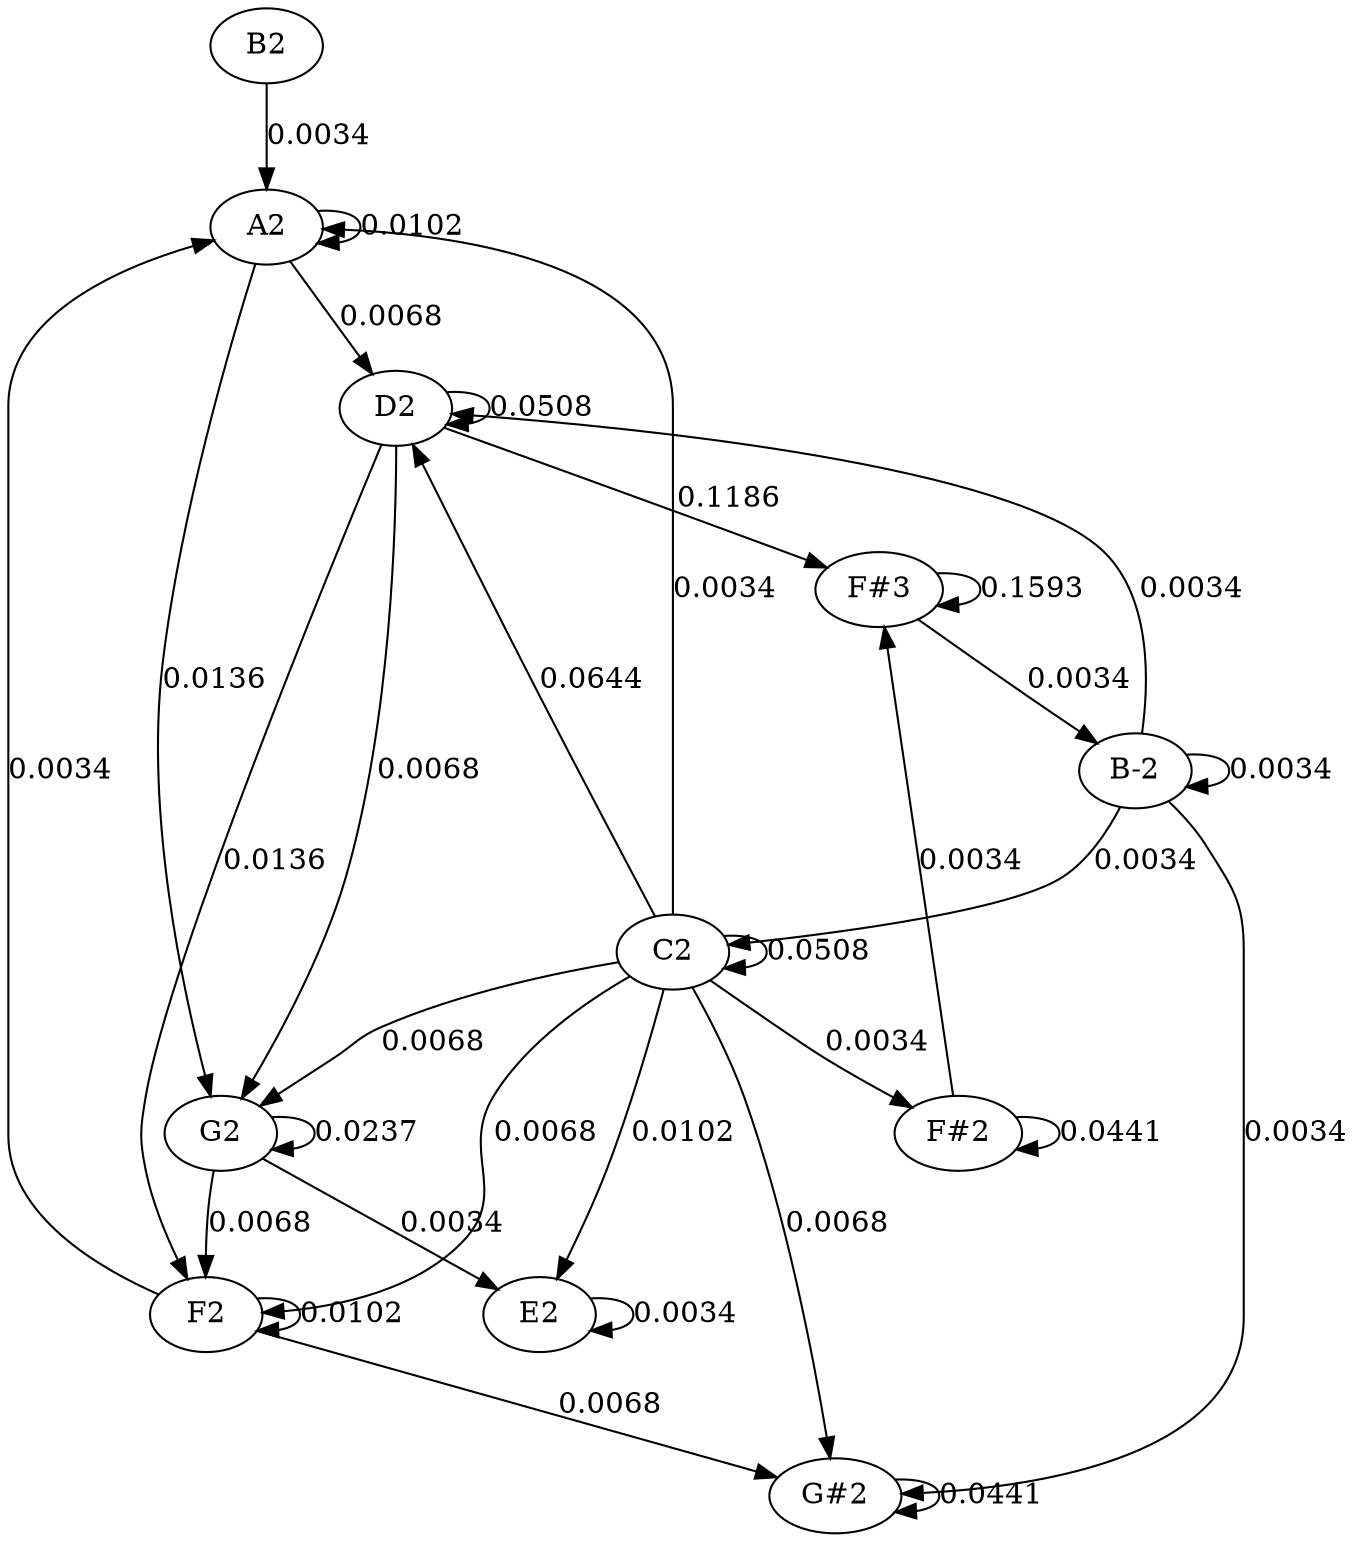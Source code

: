 strict graph {
	graph [bb="0,0,580.5,756"];
	node [label="\N"];
	edge [arrowtype=normal,
		dir=forward
	];
	A2	 [height="0.5",
		pos="113,648",
		width="0.75"];
	G2	 [height="0.5",
		pos="127,198",
		width="0.75"];
	A2 -- G2	 [label="0.0136",
		lp="86.25,423",
		pos="e,114.86,214.36 99.695,632.33 86.109,615.78 67,587.44 67,559 67,559 67,559 67,332 67,290.76 91.266,248.18 108.93,222.65"];
	D2	 [height="0.5",
		pos="192,558",
		width="0.75"];
	A2 -- D2	 [label="0.0068",
		lp="179.25,603",
		pos="e,178.8,573.71 126.4,632.07 138.85,618.21 157.55,597.38 171.8,581.5"];
	A2;
	A2 -- A2	 [label="0.0102",
		lp="177.25,648",
		pos="e,137.53,639.88 137.53,656.12 148.51,656.89 158,654.19 158,648 158,643.84 153.72,641.26 147.57,640.24"];
	"F#3"	 [height="0.5",
		pos="364,468",
		width="0.75"];
	D2 -- "F#3"	 [label="0.1186",
		lp="339.99,513",
		pos="e,348.59,482.97 216.81,550.87 238.04,545.08 269.05,535.29 294,522 310.67,513.13 327.59,500.43 340.63,489.69"];
	F2	 [height="0.5",
		pos="127,108",
		width="0.75"];
	D2 -- F2	 [label="0.0136",
		lp="119.25,333",
		pos="e,116.25,124.79 177.39,542.68 171.94,536.71 166.1,529.43 162,522 94.594,399.74 99.539,355.35 91,216 90.021,200.03 87.28,195.56 91\
,180 94.904,163.67 103.21,146.84 110.86,133.67"];
	D2 -- G2	 [label="0.0068",
		lp="178.25,378",
		pos="e,136.6,214.91 182.1,541.13 172.38,524 159,495.6 159,469 159,469 159,469 159,287 159,264.85 149.93,241.35 141.45,224.21"];
	D2 -- D2	 [label="0.0508",
		lp="256.25,558",
		pos="e,216.53,549.88 216.53,566.12 227.51,566.89 237,564.19 237,558 237,553.84 232.72,551.26 226.57,550.24"];
	E2	 [height="0.5",
		pos="272,108",
		width="0.75"];
	G2 -- E2	 [label="0.0034",
		lp="232.25,153",
		pos="e,252.67,120.73 146.25,185.31 171.28,170.13 215.17,143.49 243.91,126.05"];
	G2 -- F2	 [label="0.0068",
		lp="146.25,153",
		pos="e,127,126.05 127,179.61 127,167.24 127,150.37 127,136.22"];
	G2 -- G2	 [label="0.0237",
		lp="191.25,198",
		pos="e,151.53,189.88 151.53,206.12 162.51,206.89 172,204.19 172,198 172,193.84 167.72,191.26 161.57,190.24"];
	"G#2"	 [height="0.5",
		pos="388,18",
		width="0.75927"];
	F2 -- "G#2"	 [label="0.0068",
		lp="300.25,63",
		pos="e,364.24,27.01 150.62,99.035 197.19,83.335 300.95,48.351 354.54,30.283"];
	F2 -- F2	 [label="0.0102",
		lp="191.25,108",
		pos="e,151.53,99.879 151.53,116.12 162.51,116.89 172,114.19 172,108 172,103.84 167.72,101.26 161.57,100.24"];
	F2 -- A2	 [label="0.0034",
		lp="19.25,378",
		pos="e,88.481,639.99 101.6,114.49 64.543,124.17 0,148.05 0,197 0,559 0,559 0,559 0,599.51 45.765,624.1 79.046,636.62"];
	"B-2"	 [height="0.5",
		pos="332,378",
		width="0.75"];
	"F#3" -- "B-2"	 [label="0.0034",
		lp="370.25,423",
		pos="e,338.1,395.78 357.98,450.45 353.36,437.75 346.9,419.96 341.57,405.32"];
	"F#3" -- "F#3"	 [label="0.1593",
		lp="428.25,468",
		pos="e,388.53,459.88 388.53,476.12 399.51,476.89 409,474.19 409,468 409,463.84 404.72,461.26 398.57,460.24"];
	E2 -- E2	 [label="0.0034",
		lp="336.25,108",
		pos="e,296.53,99.879 296.53,116.12 307.51,116.89 317,114.19 317,108 317,103.84 312.72,101.26 306.57,100.24"];
	"B-2" -- "G#2"	 [label="0.0034",
		lp="561.25,198",
		pos="e,408.42,30.38 354.24,367.54 398.53,347.32 496.74,295.18 535,216 570.73,142.06 469.67,67.959 417.29,35.725"];
	C2	 [height="0.5",
		pos="323,288",
		width="0.75"];
	"B-2" -- C2	 [label="0.0034",
		lp="348.25,333",
		pos="e,324.76,306.22 330.26,360.03 329,347.69 327.27,330.73 325.81,316.47"];
	"B-2" -- "B-2"	 [label="0.0034",
		lp="396.25,378",
		pos="e,356.53,369.88 356.53,386.12 367.51,386.89 377,384.19 377,378 377,373.84 372.72,371.26 366.57,370.24"];
	"B-2" -- D2	 [label="0.0034",
		lp="306.25,468",
		pos="e,211.53,545.17 322.17,394.99 300.58,430.02 250.13,511.26 240,522 234.13,528.22 227.02,534.09 220.1,539.18"];
	C2 -- "G#2"	 [label="0.0068",
		lp="382.25,153",
		pos="e,384.8,35.982 328.65,270.19 333.36,255.88 340.07,234.72 345,216 360.83,155.92 375.38,84.459 382.81,46.274"];
	"F#2"	 [height="0.5",
		pos="443,198",
		width="0.75"];
	C2 -- "F#2"	 [label="0.0034",
		lp="438.25,243",
		pos="e,433.58,215.11 347.14,279.81 363.71,274.08 385.59,264.86 402,252 411.95,244.2 420.85,233.46 427.79,223.7"];
	C2 -- C2	 [label="0.0508",
		lp="387.25,288",
		pos="e,347.53,279.88 347.53,296.12 358.51,296.89 368,294.19 368,288 368,283.84 363.72,281.26 357.57,280.24"];
	C2 -- E2	 [label="0.0102",
		lp="322.25,198",
		pos="e,276.82,125.83 318.2,270.25 309.32,239.24 290.24,172.66 279.59,135.48"];
	C2 -- F2	 [label="0.0068",
		lp="270.25,198",
		pos="e,145.12,121.38 307.95,272.91 293.05,258.81 269.74,236.35 250.5,216 235.89,200.55 234.49,194.56 219,180 198.22,160.46 172.34,140.86\
 153.33,127.21"];
	C2 -- G2	 [label="0.0068",
		lp="213.25,243",
		pos="e,143.52,212.45 296.81,283.16 269.82,278.47 227.06,268.98 193.5,252 191.07,250.77 169.39,233.38 151.43,218.85"];
	C2 -- D2	 [label="0.0644",
		lp="277.25,423",
		pos="e,199.19,540.57 314.24,305.04 301.42,328.69 276.92,374.41 257.5,414 237.6,454.57 216.05,502.45 203.31,531.23"];
	C2 -- A2	 [label="0.0034",
		lp="502.25,468",
		pos="e,139.91,646.37 349.78,291.57 395.33,297.57 483,316.92 483,377 483,559 483,559 483,559 483,626.95 243.84,642.52 150.08,646.01"];
	"G#2" -- "G#2"	 [label="0.0441",
		lp="452.25,18",
		pos="e,412.53,9.8789 412.53,26.121 423.51,26.895 433,24.188 433,18 433,13.843 428.72,11.257 422.57,10.242"];
	"F#2" -- "F#2"	 [label="0.0441",
		lp="507.25,198",
		pos="e,467.53,189.88 467.53,206.12 478.51,206.89 488,204.19 488,198 488,193.84 483.72,191.26 477.57,190.24"];
	"F#2" -- "F#3"	 [label="0.0034",
		lp="470.25,333",
		pos="e,379.29,452.95 453.12,214.75 456.29,220.57 459.39,227.36 461,234 462.88,241.78 462,244.06 461,252 452.71,317.56 454.31,337.28 424\
,396 414.41,414.58 399.16,432.54 386.43,445.75"];
	B2	 [height="0.5",
		pos="113,738",
		width="0.75"];
	B2 -- A2	 [label="0.0034",
		lp="132.25,693",
		pos="e,113,666.05 113,719.61 113,707.24 113,690.37 113,676.22"];
}
